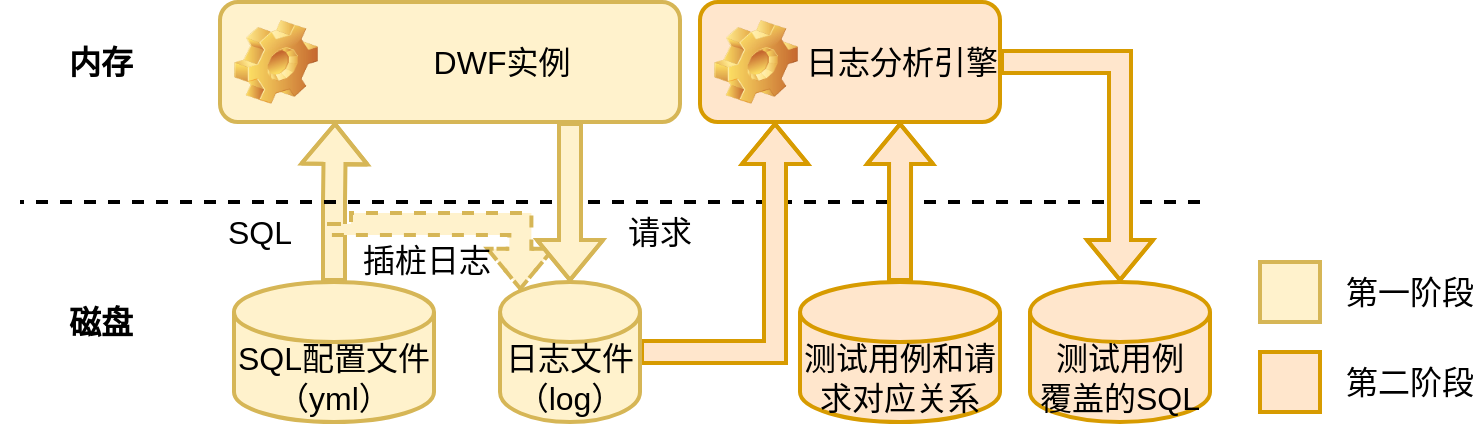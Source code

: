 <mxfile version="24.7.12">
  <diagram name="第 1 页" id="-PRDXDkA-FhTfw6QhuOv">
    <mxGraphModel dx="838" dy="1190" grid="1" gridSize="10" guides="1" tooltips="1" connect="1" arrows="1" fold="1" page="1" pageScale="1" pageWidth="1169" pageHeight="827" math="0" shadow="0">
      <root>
        <mxCell id="0" />
        <mxCell id="1" parent="0" />
        <mxCell id="Abmif86US-RthduHauCD-6" value="" style="edgeStyle=orthogonalEdgeStyle;rounded=0;orthogonalLoop=1;jettySize=auto;html=1;shape=flexArrow;entryX=0.25;entryY=1;entryDx=0;entryDy=0;strokeWidth=2;fillColor=#fff2cc;strokeColor=#d6b656;" edge="1" parent="1" source="Abmif86US-RthduHauCD-1" target="Abmif86US-RthduHauCD-3">
          <mxGeometry relative="1" as="geometry" />
        </mxCell>
        <mxCell id="Abmif86US-RthduHauCD-1" value="SQL配置文件&lt;div&gt;（yml）&lt;/div&gt;" style="shape=cylinder3;whiteSpace=wrap;html=1;boundedLbl=1;backgroundOutline=1;size=15;fillColor=#fff2cc;strokeColor=#d6b656;fontSize=16;strokeWidth=2;" vertex="1" parent="1">
          <mxGeometry x="187" y="410" width="100" height="70" as="geometry" />
        </mxCell>
        <mxCell id="Abmif86US-RthduHauCD-2" value="" style="endArrow=none;dashed=1;html=1;strokeWidth=2;rounded=0;" edge="1" parent="1">
          <mxGeometry width="50" height="50" relative="1" as="geometry">
            <mxPoint x="670" y="370" as="sourcePoint" />
            <mxPoint x="80" y="370" as="targetPoint" />
          </mxGeometry>
        </mxCell>
        <mxCell id="Abmif86US-RthduHauCD-3" value="DWF实例" style="label;whiteSpace=wrap;html=1;image=img/clipart/Gear_128x128.png;fillColor=#fff2cc;strokeColor=#d6b656;fontSize=16;align=center;strokeWidth=2;fontStyle=0" vertex="1" parent="1">
          <mxGeometry x="180" y="270" width="230" height="60" as="geometry" />
        </mxCell>
        <mxCell id="Abmif86US-RthduHauCD-22" style="edgeStyle=orthogonalEdgeStyle;rounded=0;orthogonalLoop=1;jettySize=auto;html=1;entryX=0.25;entryY=1;entryDx=0;entryDy=0;shape=flexArrow;strokeWidth=2;fillColor=#ffe6cc;strokeColor=#d79b00;" edge="1" parent="1" source="Abmif86US-RthduHauCD-4" target="Abmif86US-RthduHauCD-21">
          <mxGeometry relative="1" as="geometry" />
        </mxCell>
        <mxCell id="Abmif86US-RthduHauCD-4" value="日志文件（log）" style="shape=cylinder3;whiteSpace=wrap;html=1;boundedLbl=1;backgroundOutline=1;size=15;fillColor=#fff2cc;strokeColor=#d6b656;fontSize=16;strokeWidth=2;" vertex="1" parent="1">
          <mxGeometry x="320" y="410" width="70" height="70" as="geometry" />
        </mxCell>
        <mxCell id="Abmif86US-RthduHauCD-8" value="磁盘" style="text;strokeColor=none;fillColor=none;html=1;fontSize=16;fontStyle=1;verticalAlign=middle;align=center;strokeWidth=2;" vertex="1" parent="1">
          <mxGeometry x="70" y="410" width="100" height="40" as="geometry" />
        </mxCell>
        <mxCell id="Abmif86US-RthduHauCD-9" value="内存" style="text;strokeColor=none;fillColor=none;html=1;fontSize=16;fontStyle=1;verticalAlign=middle;align=center;strokeWidth=2;" vertex="1" parent="1">
          <mxGeometry x="70" y="280" width="100" height="40" as="geometry" />
        </mxCell>
        <mxCell id="Abmif86US-RthduHauCD-10" value="&lt;font size=&quot;3&quot;&gt;&lt;span style=&quot;text-wrap-mode: nowrap;&quot;&gt;SQL&lt;/span&gt;&lt;/font&gt;" style="text;html=1;align=center;verticalAlign=middle;whiteSpace=wrap;rounded=0;strokeWidth=2;" vertex="1" parent="1">
          <mxGeometry x="170" y="370" width="60" height="30" as="geometry" />
        </mxCell>
        <mxCell id="Abmif86US-RthduHauCD-11" style="edgeStyle=orthogonalEdgeStyle;rounded=0;orthogonalLoop=1;jettySize=auto;html=1;entryX=0.145;entryY=0;entryDx=0;entryDy=4.35;entryPerimeter=0;strokeWidth=2;shape=flexArrow;fillColor=#fff2cc;strokeColor=#d6b656;endSize=6;startSize=6;dashed=1;" edge="1" parent="1" target="Abmif86US-RthduHauCD-4">
          <mxGeometry relative="1" as="geometry">
            <mxPoint x="240" y="380" as="sourcePoint" />
            <Array as="points">
              <mxPoint x="240" y="381" />
              <mxPoint x="330" y="381" />
            </Array>
          </mxGeometry>
        </mxCell>
        <mxCell id="Abmif86US-RthduHauCD-12" value="请求" style="text;html=1;align=center;verticalAlign=middle;whiteSpace=wrap;rounded=0;fontSize=16;strokeWidth=2;" vertex="1" parent="1">
          <mxGeometry x="370" y="370" width="60" height="30" as="geometry" />
        </mxCell>
        <mxCell id="Abmif86US-RthduHauCD-13" style="edgeStyle=orthogonalEdgeStyle;rounded=0;orthogonalLoop=1;jettySize=auto;html=1;entryX=0.5;entryY=0;entryDx=0;entryDy=0;entryPerimeter=0;shape=flexArrow;strokeWidth=2;fillColor=#fff2cc;strokeColor=#d6b656;" edge="1" parent="1" source="Abmif86US-RthduHauCD-3" target="Abmif86US-RthduHauCD-4">
          <mxGeometry relative="1" as="geometry">
            <Array as="points">
              <mxPoint x="355" y="350" />
              <mxPoint x="355" y="350" />
            </Array>
          </mxGeometry>
        </mxCell>
        <mxCell id="Abmif86US-RthduHauCD-21" value="日志分析引擎" style="label;whiteSpace=wrap;html=1;image=img/clipart/Gear_128x128.png;fillColor=#ffe6cc;strokeColor=#d79b00;fontSize=16;align=center;strokeWidth=2;fontStyle=0" vertex="1" parent="1">
          <mxGeometry x="420" y="270" width="150" height="60" as="geometry" />
        </mxCell>
        <mxCell id="Abmif86US-RthduHauCD-24" value="测试用例&lt;div&gt;覆盖的SQL&lt;/div&gt;" style="shape=cylinder3;whiteSpace=wrap;html=1;boundedLbl=1;backgroundOutline=1;size=15;fillColor=#ffe6cc;strokeColor=#d79b00;fontSize=16;strokeWidth=2;" vertex="1" parent="1">
          <mxGeometry x="585" y="410" width="90" height="70" as="geometry" />
        </mxCell>
        <mxCell id="Abmif86US-RthduHauCD-26" value="" style="edgeStyle=orthogonalEdgeStyle;rounded=0;orthogonalLoop=1;jettySize=auto;html=1;shape=flexArrow;entryX=0.667;entryY=1;entryDx=0;entryDy=0;entryPerimeter=0;strokeWidth=2;fillColor=#ffe6cc;strokeColor=#d79b00;" edge="1" parent="1" source="Abmif86US-RthduHauCD-25" target="Abmif86US-RthduHauCD-21">
          <mxGeometry relative="1" as="geometry" />
        </mxCell>
        <mxCell id="Abmif86US-RthduHauCD-25" value="测试用例和请求对应关系" style="shape=cylinder3;whiteSpace=wrap;html=1;boundedLbl=1;backgroundOutline=1;size=15;fillColor=#ffe6cc;strokeColor=#d79b00;fontSize=16;strokeWidth=2;" vertex="1" parent="1">
          <mxGeometry x="470" y="410" width="100" height="70" as="geometry" />
        </mxCell>
        <mxCell id="Abmif86US-RthduHauCD-27" style="edgeStyle=orthogonalEdgeStyle;rounded=0;orthogonalLoop=1;jettySize=auto;html=1;entryX=0.5;entryY=0;entryDx=0;entryDy=0;entryPerimeter=0;shape=flexArrow;strokeWidth=2;fillColor=#ffe6cc;strokeColor=#d79b00;" edge="1" parent="1" source="Abmif86US-RthduHauCD-21" target="Abmif86US-RthduHauCD-24">
          <mxGeometry relative="1" as="geometry" />
        </mxCell>
        <mxCell id="Abmif86US-RthduHauCD-33" value="&lt;span style=&quot;font-size: 16px;&quot;&gt;插桩日志&lt;/span&gt;" style="text;html=1;align=center;verticalAlign=middle;whiteSpace=wrap;rounded=0;" vertex="1" parent="1">
          <mxGeometry x="247" y="384" width="73" height="30" as="geometry" />
        </mxCell>
        <mxCell id="Abmif86US-RthduHauCD-38" value="" style="group" vertex="1" connectable="0" parent="1">
          <mxGeometry x="700" y="400" width="110" height="75" as="geometry" />
        </mxCell>
        <mxCell id="Abmif86US-RthduHauCD-34" value="" style="rounded=0;whiteSpace=wrap;html=1;fillColor=#fff2cc;strokeColor=#d6b656;strokeWidth=2;" vertex="1" parent="Abmif86US-RthduHauCD-38">
          <mxGeometry width="30" height="30" as="geometry" />
        </mxCell>
        <mxCell id="Abmif86US-RthduHauCD-35" value="第一阶段" style="text;html=1;align=center;verticalAlign=middle;whiteSpace=wrap;rounded=0;fontSize=16;" vertex="1" parent="Abmif86US-RthduHauCD-38">
          <mxGeometry x="40" width="70" height="30" as="geometry" />
        </mxCell>
        <mxCell id="Abmif86US-RthduHauCD-36" value="" style="rounded=0;whiteSpace=wrap;html=1;fillColor=#ffe6cc;strokeColor=#d79b00;strokeWidth=2;" vertex="1" parent="Abmif86US-RthduHauCD-38">
          <mxGeometry y="45" width="30" height="30" as="geometry" />
        </mxCell>
        <mxCell id="Abmif86US-RthduHauCD-37" value="第二阶段" style="text;html=1;align=center;verticalAlign=middle;whiteSpace=wrap;rounded=0;fontSize=16;" vertex="1" parent="Abmif86US-RthduHauCD-38">
          <mxGeometry x="40" y="45" width="70" height="30" as="geometry" />
        </mxCell>
      </root>
    </mxGraphModel>
  </diagram>
</mxfile>
